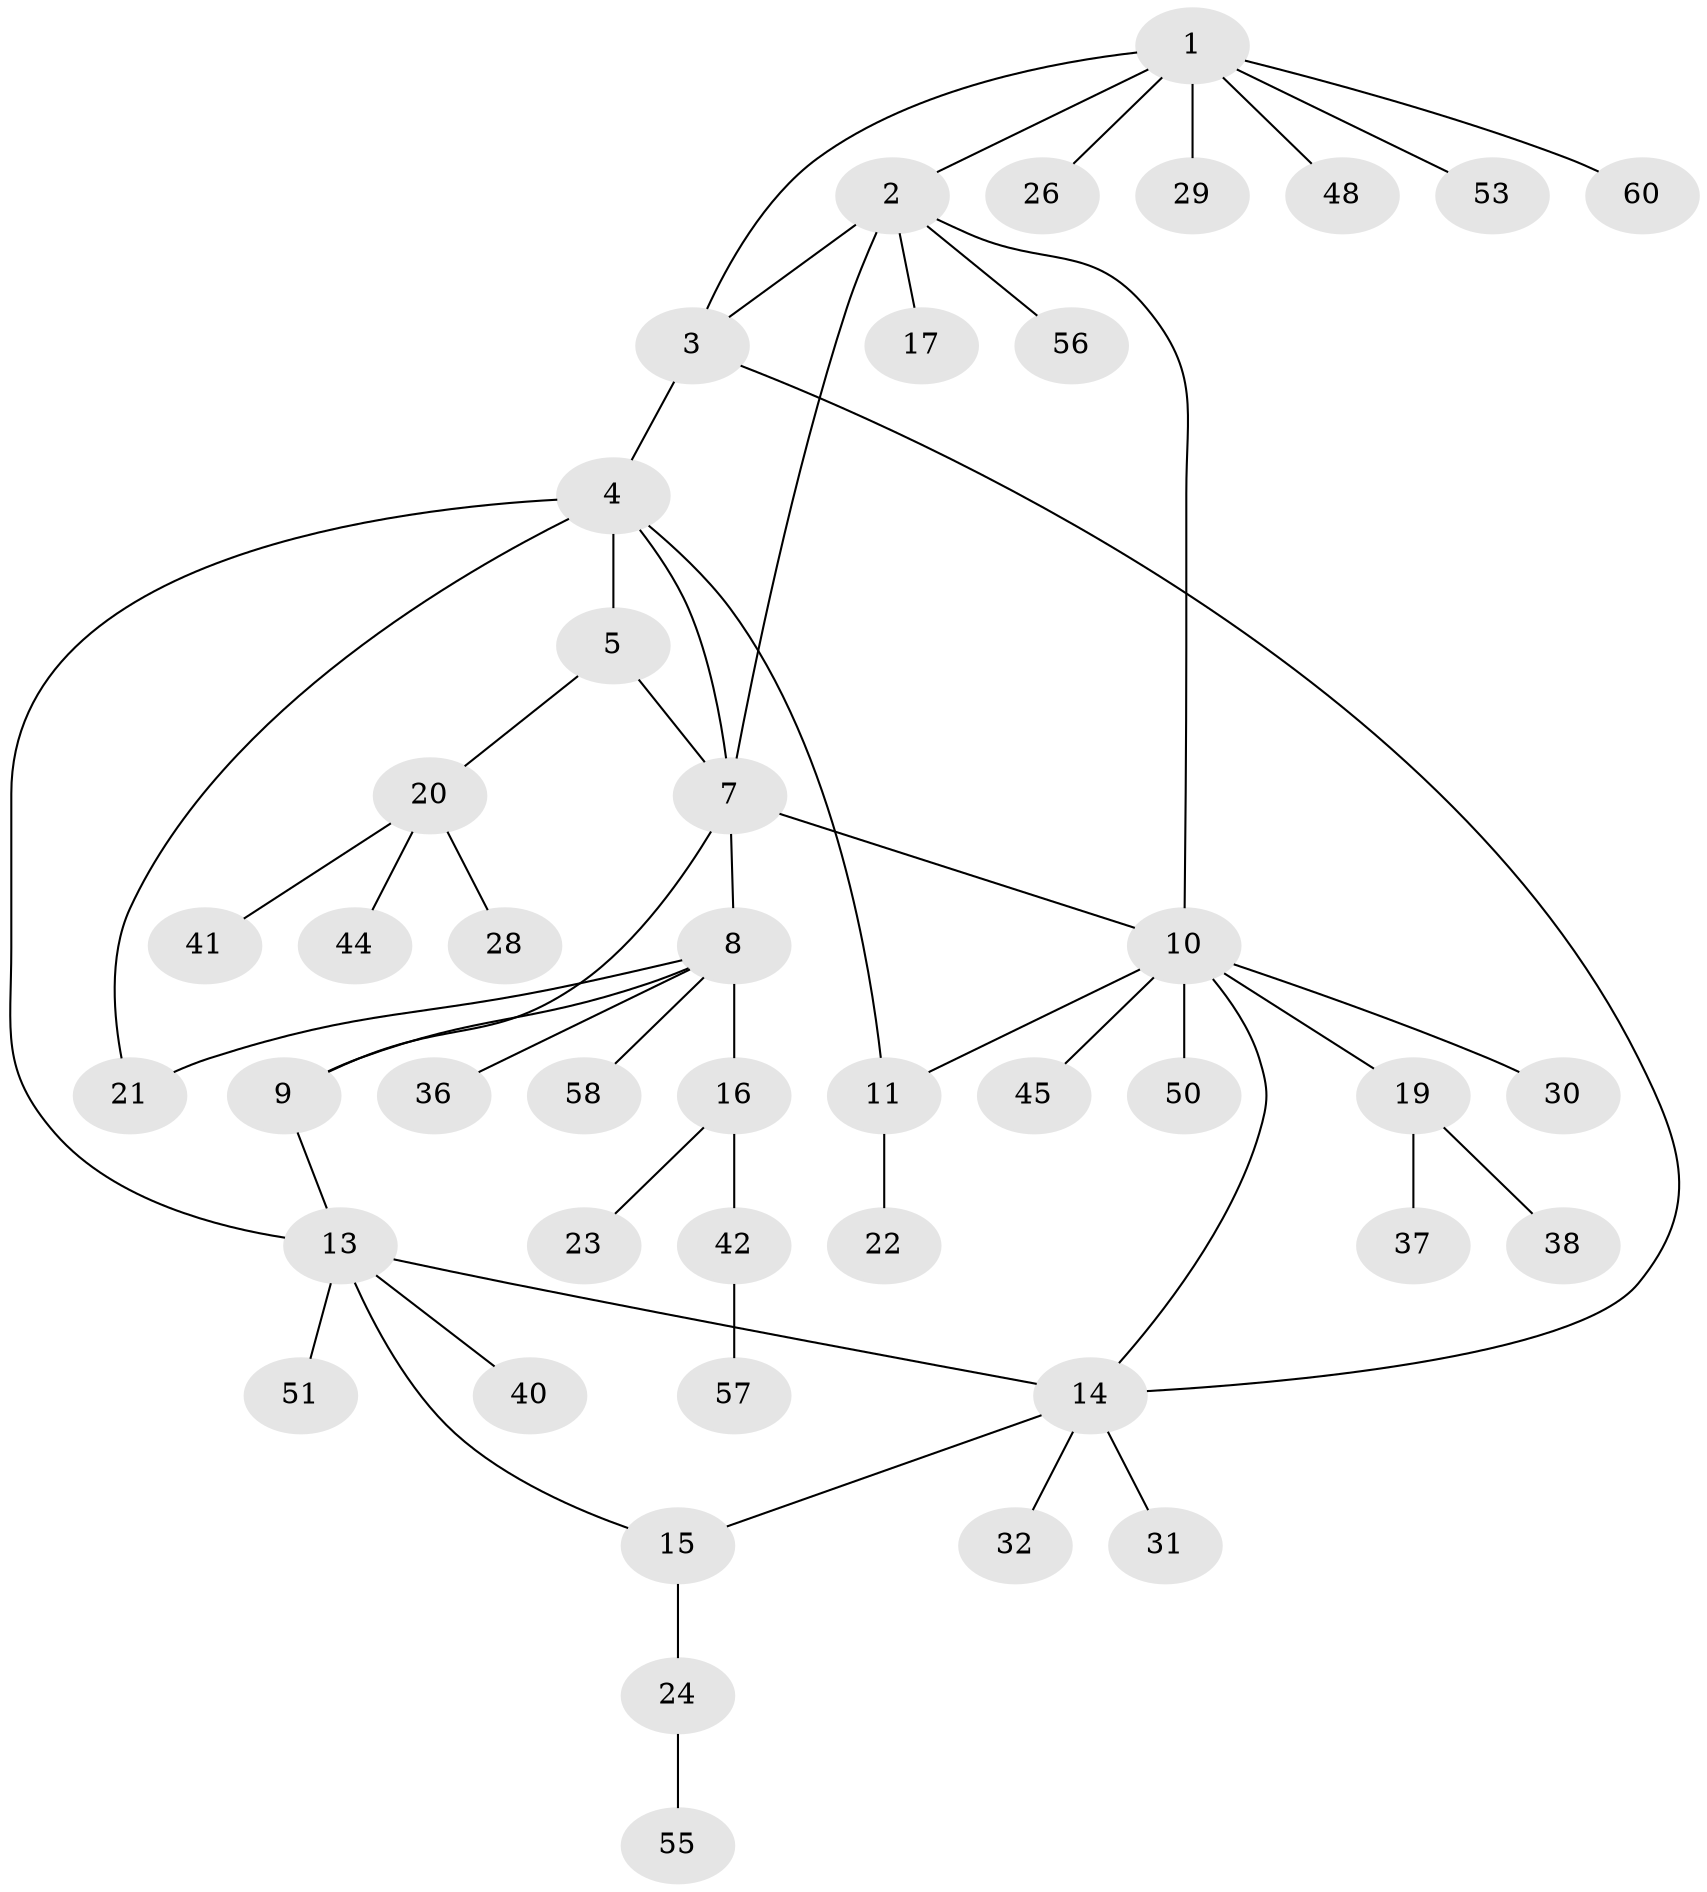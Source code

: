 // Generated by graph-tools (version 1.1) at 2025/52/02/27/25 19:52:17]
// undirected, 44 vertices, 54 edges
graph export_dot {
graph [start="1"]
  node [color=gray90,style=filled];
  1 [super="+59"];
  2 [super="+33"];
  3;
  4 [super="+6"];
  5 [super="+39"];
  7;
  8 [super="+35"];
  9 [super="+18"];
  10 [super="+12"];
  11;
  13 [super="+63"];
  14 [super="+27"];
  15;
  16 [super="+43"];
  17;
  19 [super="+34"];
  20 [super="+25"];
  21 [super="+54"];
  22;
  23 [super="+61"];
  24 [super="+46"];
  26;
  28 [super="+49"];
  29;
  30;
  31 [super="+52"];
  32;
  36 [super="+47"];
  37;
  38;
  40;
  41;
  42;
  44 [super="+62"];
  45;
  48;
  50;
  51;
  53;
  55;
  56;
  57;
  58;
  60;
  1 -- 2;
  1 -- 3;
  1 -- 26;
  1 -- 29;
  1 -- 48;
  1 -- 53;
  1 -- 60;
  2 -- 3;
  2 -- 7;
  2 -- 17;
  2 -- 56;
  2 -- 10;
  3 -- 4;
  3 -- 14;
  4 -- 5 [weight=2];
  4 -- 11;
  4 -- 13;
  4 -- 7;
  4 -- 21;
  5 -- 20;
  5 -- 7;
  7 -- 8;
  7 -- 9;
  7 -- 10;
  8 -- 9;
  8 -- 16;
  8 -- 21;
  8 -- 36;
  8 -- 58;
  9 -- 13;
  10 -- 11 [weight=2];
  10 -- 30;
  10 -- 45;
  10 -- 50;
  10 -- 19;
  10 -- 14;
  11 -- 22;
  13 -- 14;
  13 -- 15;
  13 -- 40;
  13 -- 51;
  14 -- 15;
  14 -- 31;
  14 -- 32;
  15 -- 24;
  16 -- 23;
  16 -- 42;
  19 -- 37;
  19 -- 38;
  20 -- 28;
  20 -- 41;
  20 -- 44;
  24 -- 55;
  42 -- 57;
}
